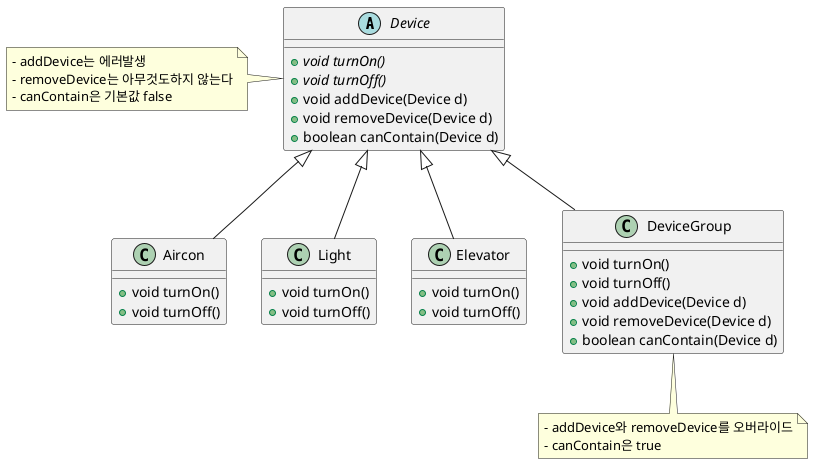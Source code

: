 @startuml

abstract class Device {
    +{abstract} void turnOn()
    +{abstract} void turnOff()
    +void addDevice(Device d)
    +void removeDevice(Device d)
    +boolean canContain(Device d)
}
note left: - addDevice는 에러발생\n- removeDevice는 아무것도하지 않는다\n- canContain은 기본값 false

class Aircon extends Device {
    +void turnOn()
    +void turnOff()
}

class Light extends Device {
    +void turnOn()
    +void turnOff()
}

class Elevator extends Device {
    +void turnOn()
    +void turnOff()
}

class DeviceGroup extends Device {
    +void turnOn()
    +void turnOff()
    +void addDevice(Device d)
    +void removeDevice(Device d)
    +boolean canContain(Device d)
}
note bottom of DeviceGroup 
- addDevice와 removeDevice를 오버라이드
- canContain은 true
end note


@enduml
